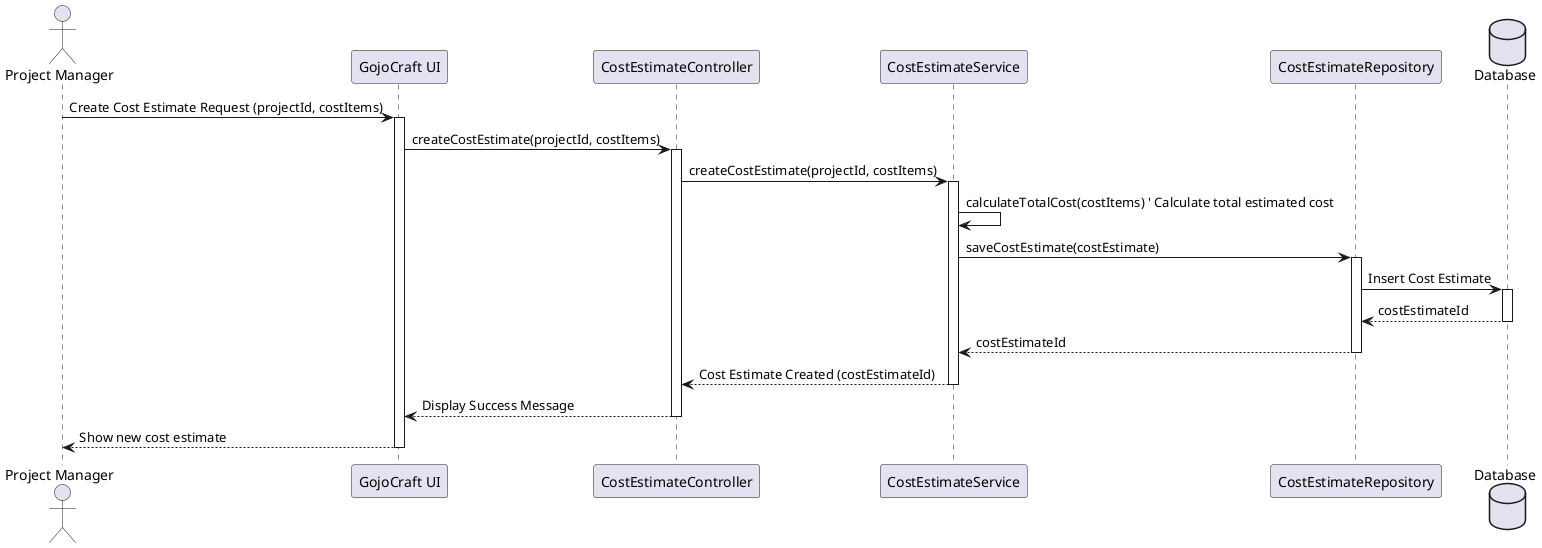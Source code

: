 @startuml
actor "Project Manager" as PM
participant "GojoCraft UI" as UI
participant "CostEstimateController" as CEC
participant "CostEstimateService" as CES
participant "CostEstimateRepository" as CER
database Database

PM -> UI: Create Cost Estimate Request (projectId, costItems)
activate UI
UI -> CEC: createCostEstimate(projectId, costItems)
activate CEC
CEC -> CES: createCostEstimate(projectId, costItems)
activate CES
CES -> CES: calculateTotalCost(costItems) ' Calculate total estimated cost
CES -> CER: saveCostEstimate(costEstimate)
activate CER
CER -> Database: Insert Cost Estimate
activate Database
Database --> CER: costEstimateId
deactivate Database
CER --> CES: costEstimateId
deactivate CER
CES --> CEC: Cost Estimate Created (costEstimateId)
deactivate CES
CEC --> UI: Display Success Message
deactivate CEC
UI --> PM: Show new cost estimate
deactivate UI
@enduml